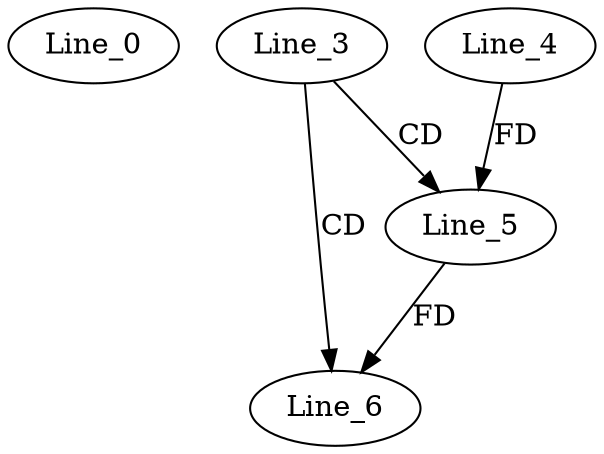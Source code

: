 digraph G {
  Line_0;
  Line_3;
  Line_5;
  Line_4;
  Line_5;
  Line_6;
  Line_6;
  Line_3 -> Line_5 [ label="CD" ];
  Line_4 -> Line_5 [ label="FD" ];
  Line_3 -> Line_6 [ label="CD" ];
  Line_5 -> Line_6 [ label="FD" ];
}
